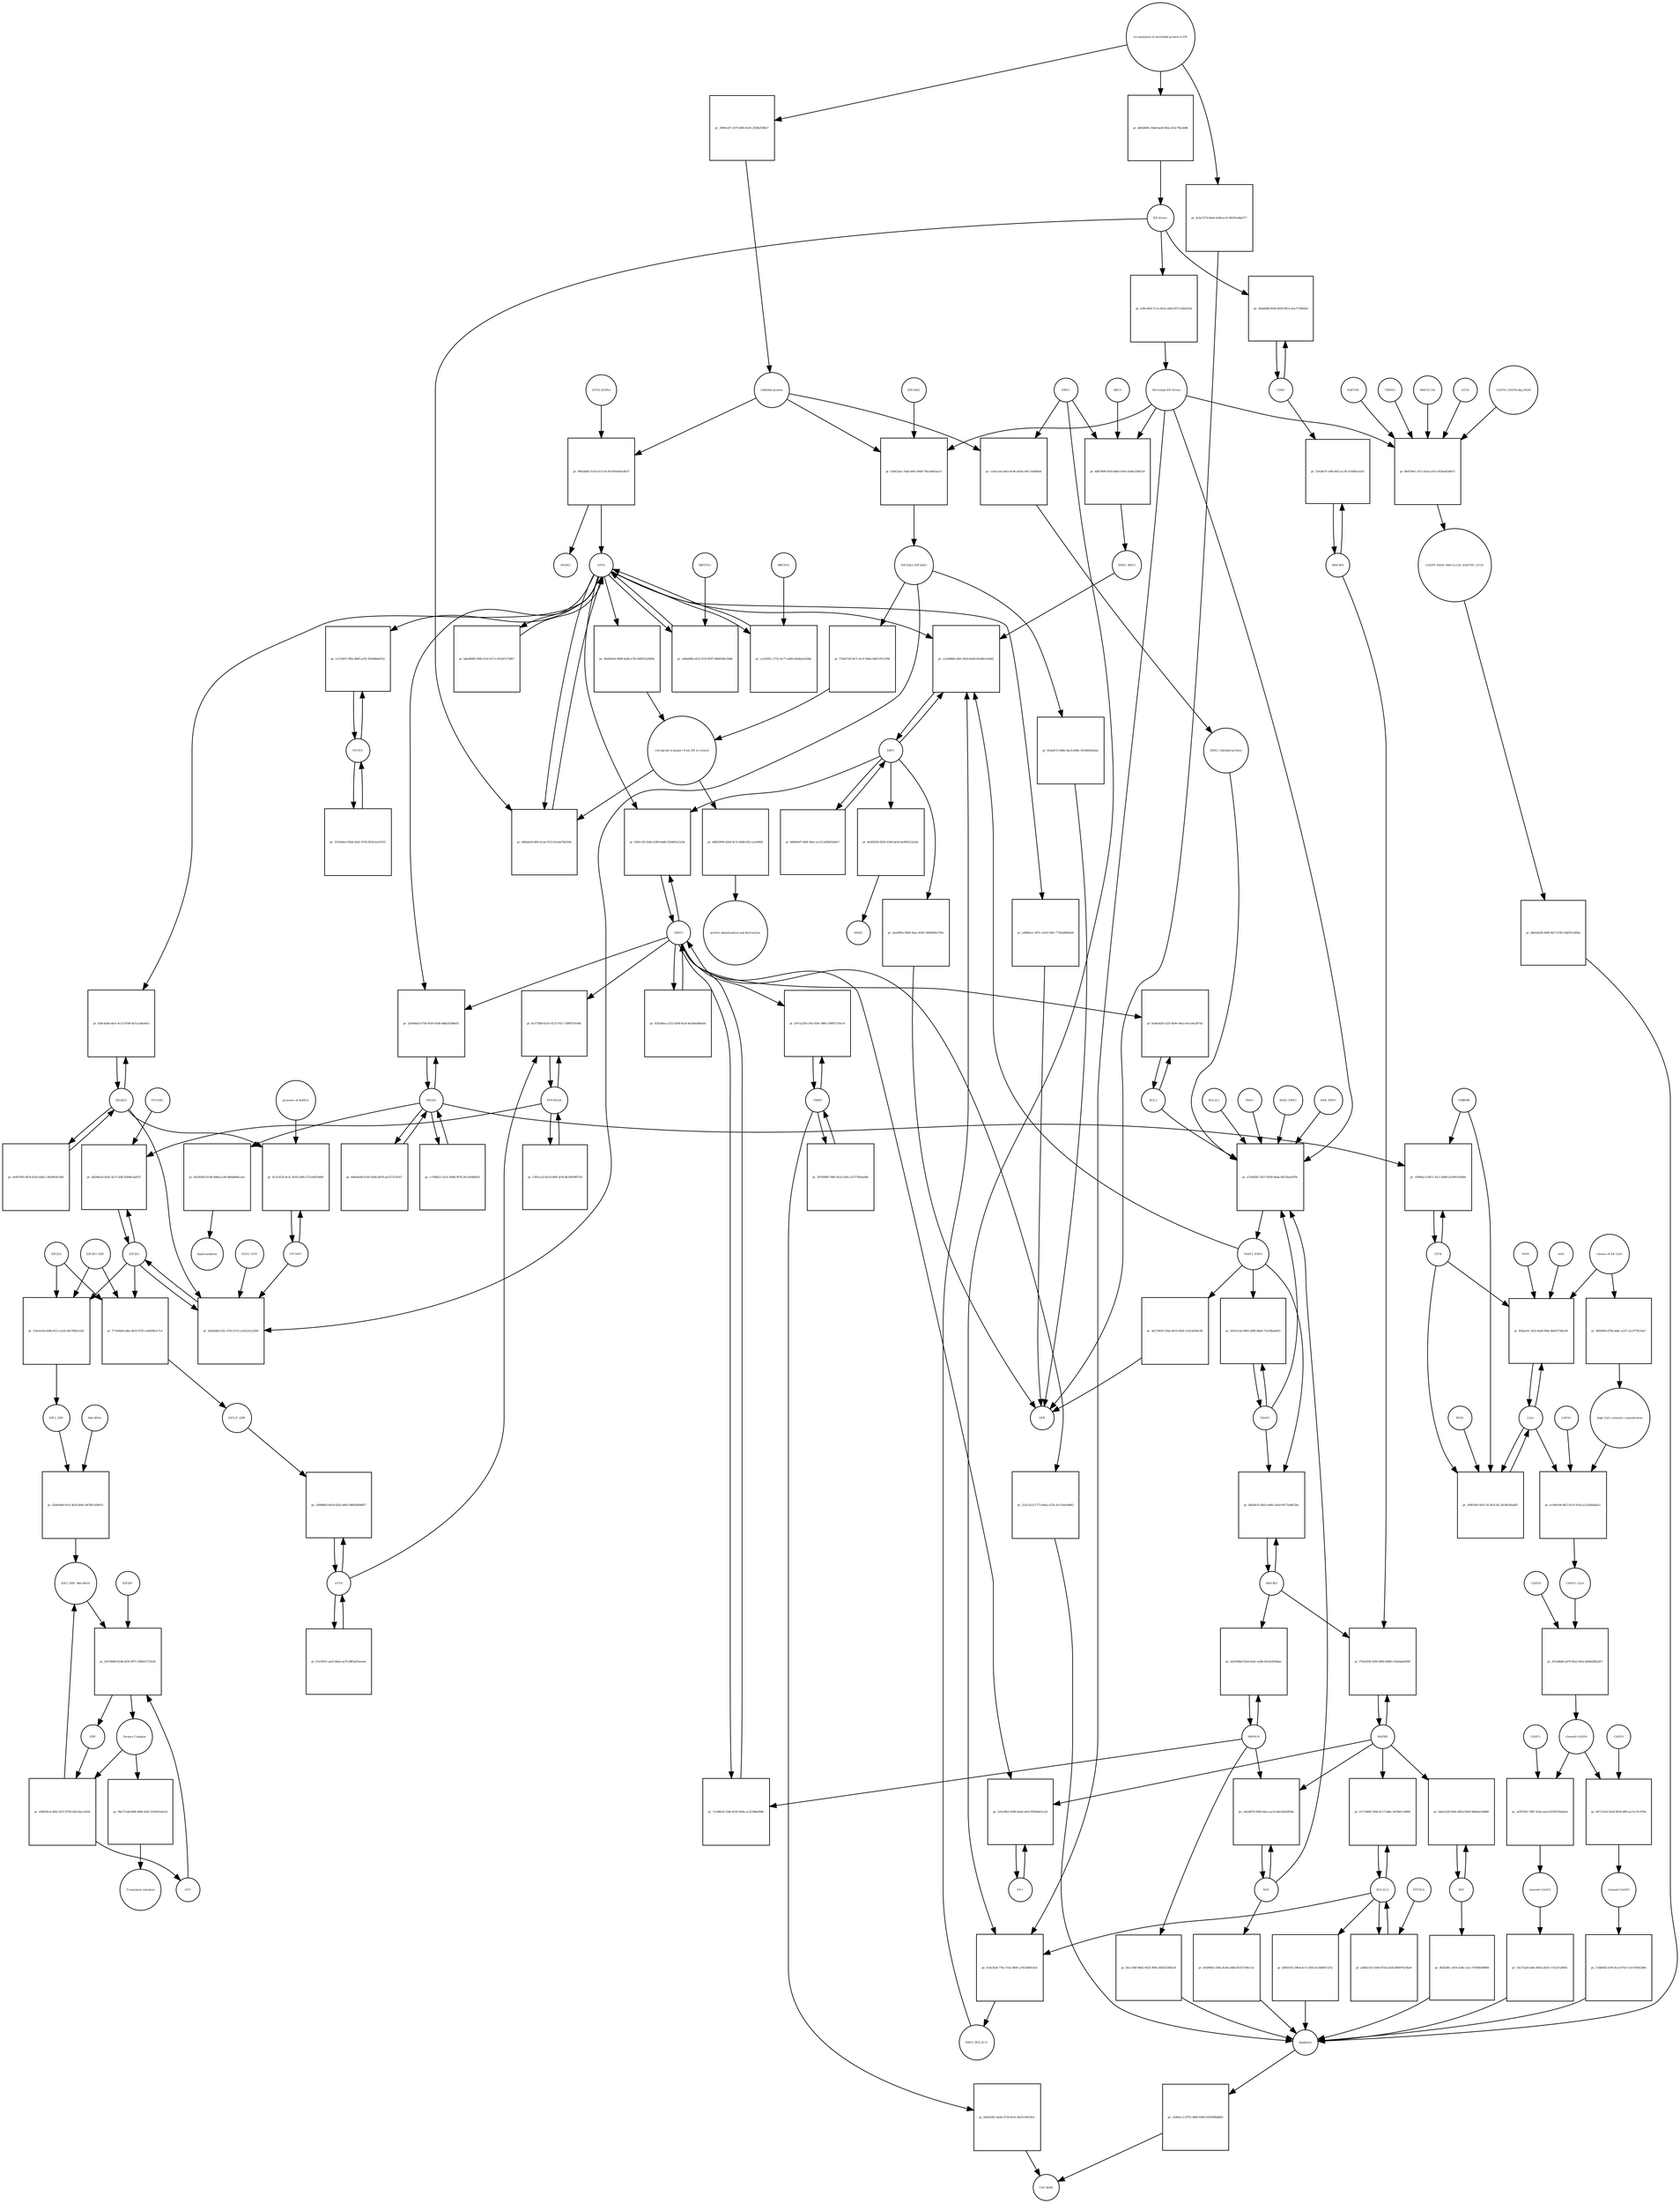 strict digraph  {
ATF6_HSPA5 [annotation="", bipartite=0, cls=complex, fontsize=4, label=ATF6_HSPA5, shape=circle];
"pr_9b62dd45-5cb3-4115-bc39-d56e0e6c8b37" [annotation="", bipartite=1, cls=process, fontsize=4, label="pr_9b62dd45-5cb3-4115-bc39-d56e0e6c8b37", shape=square];
ATF6 [annotation="urn_miriam_hgnc.symbol_ATF6", bipartite=0, cls=macromolecule, fontsize=4, label=ATF6, shape=circle];
HSPA5 [annotation="urn_miriam_hgnc.symbol_HSPA5", bipartite=0, cls=macromolecule, fontsize=4, label=HSPA5, shape=circle];
"Unfolded protein" [annotation="", bipartite=0, cls=macromolecule, fontsize=4, label="Unfolded protein", shape=circle];
ERN1 [annotation="urn_miriam_hgnc.symbol_ERN1", bipartite=0, cls=macromolecule, fontsize=4, label=ERN1, shape=circle];
"pr_11afcce4-a443-4c0b-a83d-c84c7e4db644" [annotation="", bipartite=1, cls=process, fontsize=4, label="pr_11afcce4-a443-4c0b-a83d-c84c7e4db644", shape=square];
"ERN1_Unfolded protein" [annotation="", bipartite=0, cls=complex, fontsize=4, label="ERN1_Unfolded protein", shape=circle];
EIF2AK3_EIF2AK3 [annotation="", bipartite=0, cls=complex, fontsize=4, label=EIF2AK3_EIF2AK3, shape=circle];
"pr_57bb2726-0e71-4c1f-94de-9dd1197c1f90" [annotation="", bipartite=1, cls=process, fontsize=4, label="pr_57bb2726-0e71-4c1f-94de-9dd1197c1f90", shape=square];
"retrograde transport from ER to cytosol" [annotation="", bipartite=0, cls=phenotype, fontsize=4, label="retrograde transport from ER to cytosol", shape=circle];
"pr_40a828a4-9690-4a8b-a762-fb0f5552985b" [annotation="", bipartite=1, cls=process, fontsize=4, label="pr_40a828a4-9690-4a8b-a762-fb0f5552985b", shape=square];
"pr_4d852999-d364-4e7e-b686-0f2c1ca9482f" [annotation="", bipartite=1, cls=process, fontsize=4, label="pr_4d852999-d364-4e7e-b686-0f2c1ca9482f", shape=square];
"protein ubiquitination and destruction" [annotation="", bipartite=0, cls=phenotype, fontsize=4, label="protein ubiquitination and destruction", shape=circle];
"pr_a7a94285-3437-4500-9eba-4457beed2f9c" [annotation="", bipartite=1, cls=process, fontsize=4, label="pr_a7a94285-3437-4500-9eba-4457beed2f9c", shape=square];
TRAF2_ERN1 [annotation="", bipartite=0, cls=complex, fontsize=4, label=TRAF2_ERN1, shape=circle];
BAK1_ERN1 [annotation="", bipartite=0, cls=complex, fontsize=4, label=BAK1_ERN1, shape=circle];
BAX_ERN1 [annotation="", bipartite=0, cls=complex, fontsize=4, label=BAX_ERN1, shape=circle];
BCL2 [annotation="urn_miriam_hgnc.symbol_BCL2", bipartite=0, cls="nucleic acid feature", fontsize=4, label=BCL2, shape=circle];
BCL2L1 [annotation="urn_miriam_hgnc.symbol_BCL2L1", bipartite=0, cls=macromolecule, fontsize=4, label=BCL2L1, shape=circle];
"Persistant ER Stress" [annotation="", bipartite=0, cls=phenotype, fontsize=4, label="Persistant ER Stress", shape=circle];
BAX [annotation="urn_miriam_hgnc.symbol_BAX", bipartite=0, cls=macromolecule, fontsize=4, label=BAX, shape=circle];
BAK1 [annotation="urn_miriam_hgnc.symbol_BAK1", bipartite=0, cls=macromolecule, fontsize=4, label=BAK1, shape=circle];
TRAF2 [annotation="urn_miriam_hgnc.symbol_TRAF2", bipartite=0, cls=macromolecule, fontsize=4, label=TRAF2, shape=circle];
XBP1 [annotation="urn_miriam_hgnc.symbol_XBP1", bipartite=0, cls=macromolecule, fontsize=4, label=XBP1, shape=circle];
"pr_ce22b88d-cd61-49a9-bed0-0ea66cfcb643" [annotation="", bipartite=1, cls=process, fontsize=4, label="pr_ce22b88d-cd61-49a9-bed0-0ea66cfcb643", shape=square];
ERN1_BBC3 [annotation="", bipartite=0, cls=complex, fontsize=4, label=ERN1_BBC3, shape=circle];
ERN1_BCL2L11 [annotation="", bipartite=0, cls=complex, fontsize=4, label=ERN1_BCL2L11, shape=circle];
"pr_b6b9efd7-840f-46ee-ac19-2d5fbf2e0fe7" [annotation="", bipartite=1, cls=process, fontsize=4, label="pr_b6b9efd7-840f-46ee-ac19-2d5fbf2e0fe7", shape=square];
"pr_8e0f2659-0020-43b9-be5d-de985912a43e" [annotation="", bipartite=1, cls=process, fontsize=4, label="pr_8e0f2659-0020-43b9-be5d-de985912a43e", shape=square];
ERAD [annotation="", bipartite=0, cls=phenotype, fontsize=4, label=ERAD, shape=circle];
"pr_0aa89f5e-9b00-4aac-8305-58046b6e759a" [annotation="", bipartite=1, cls=process, fontsize=4, label="pr_0aa89f5e-9b00-4aac-8305-58046b6e759a", shape=square];
UPR [annotation="", bipartite=0, cls=phenotype, fontsize=4, label=UPR, shape=circle];
"pr_d3d7ec0e-8962-49f8-8bb6-71fc0fbeb603" [annotation="", bipartite=1, cls=process, fontsize=4, label="pr_d3d7ec0e-8962-49f8-8bb6-71fc0fbeb603", shape=square];
MAPK8 [annotation="urn_miriam_hgnc.symbol_MAPK8", bipartite=0, cls=macromolecule, fontsize=4, label=MAPK8, shape=circle];
"pr_076e5036-f289-4960-8d08-c03a0ab62090" [annotation="", bipartite=1, cls=process, fontsize=4, label="pr_076e5036-f289-4960-8d08-c03a0ab62090", shape=square];
MAP3K4 [annotation="urn_miriam_hgnc.symbol_MAP3K4", bipartite=0, cls=macromolecule, fontsize=4, label=MAP3K4, shape=circle];
MAP3K5 [annotation="urn_miriam_hgnc.symbol_MAP3K5", bipartite=0, cls=macromolecule, fontsize=4, label=MAP3K5, shape=circle];
MAPK14 [annotation="urn_miriam_hgnc.symbol_MAPK14", bipartite=0, cls=macromolecule, fontsize=4, label=MAPK14, shape=circle];
"pr_d3d194bd-93e6-4adc-ae9b-03e3a5854bac" [annotation="", bipartite=1, cls=process, fontsize=4, label="pr_d3d194bd-93e6-4adc-ae9b-03e3a5854bac", shape=square];
"pr_0ecc5fbf-9b42-4025-9f9b-2682553082c9" [annotation="", bipartite=1, cls=process, fontsize=4, label="pr_0ecc5fbf-9b42-4025-9f9b-2682553082c9", shape=square];
Apoptosis [annotation="", bipartite=0, cls=phenotype, fontsize=4, label=Apoptosis, shape=circle];
DDIT3 [annotation="urn_miriam_hgnc.symbol_DDIT3", bipartite=0, cls=macromolecule, fontsize=4, label=DDIT3, shape=circle];
"pr_7ce96616-334f-4520-858e-ac2218be094b" [annotation="", bipartite=1, cls=process, fontsize=4, label="pr_7ce96616-334f-4520-858e-ac2218be094b", shape=square];
"pr_252c3a23-1773-40ea-a37b-3ce7a6ee9d62" [annotation="", bipartite=1, cls=process, fontsize=4, label="pr_252c3a23-1773-40ea-a37b-3ce7a6ee9d62", shape=square];
"pr_bcb6c826-e255-4a9e-94a3-efce34a38745" [annotation="", bipartite=1, cls=process, fontsize=4, label="pr_bcb6c826-e255-4a9e-94a3-efce34a38745", shape=square];
"pr_40fdab1b-8ffa-4c2a-9123-b1eab70d164e" [annotation="", bipartite=1, cls=process, fontsize=4, label="pr_40fdab1b-8ffa-4c2a-9123-b1eab70d164e", shape=square];
"ER Stress" [annotation="", bipartite=0, cls=phenotype, fontsize=4, label="ER Stress", shape=circle];
"pr_a04bd4fb-a612-472f-8597-466b506c2b86" [annotation="", bipartite=1, cls=process, fontsize=4, label="pr_a04bd4fb-a612-472f-8597-466b506c2b86", shape=square];
MBTPS1 [annotation="urn_miriam_hgnc.symbol_MBTPS1", bipartite=0, cls=macromolecule, fontsize=4, label=MBTPS1, shape=circle];
"pr_c2c0205c-2731-4c77-ad49-efebba5c82be" [annotation="", bipartite=1, cls=process, fontsize=4, label="pr_c2c0205c-2731-4c77-ad49-efebba5c82be", shape=square];
MBTPS2 [annotation="urn_miriam_hgnc.symbol_MBTPS2", bipartite=0, cls=macromolecule, fontsize=4, label=MBTPS2, shape=circle];
"pr_bba4fb89-3560-47ef-8113-183247e730b7" [annotation="", bipartite=1, cls=process, fontsize=4, label="pr_bba4fb89-3560-47ef-8113-183247e730b7", shape=square];
"pr_92434baa-a332-4206-8cef-de246ad8bed4" [annotation="", bipartite=1, cls=process, fontsize=4, label="pr_92434baa-a332-4206-8cef-de246ad8bed4", shape=square];
"pr_f565c10f-2b44-4389-b4db-5584652c2e3b" [annotation="", bipartite=1, cls=process, fontsize=4, label="pr_f565c10f-2b44-4389-b4db-5584652c2e3b", shape=square];
EIF2S1 [annotation="urn_miriam_hgnc.symbol_EIF2S1", bipartite=0, cls=macromolecule, fontsize=4, label=EIF2S1, shape=circle];
"pr_6d5abdd5-f2fc-47b1-b711-a54222e22360" [annotation="", bipartite=1, cls=process, fontsize=4, label="pr_6d5abdd5-f2fc-47b1-b711-a54222e22360", shape=square];
GCN2_ATP [annotation="", bipartite=0, cls=complex, fontsize=4, label=GCN2_ATP, shape=circle];
EIF2AK2 [annotation="urn_miriam_hgnc.symbol_EIF2AK2", bipartite=0, cls=macromolecule, fontsize=4, label=EIF2AK2, shape=circle];
DNAJC3 [annotation="urn_miriam_hgnc.symbol_DNAJC3", bipartite=0, cls=macromolecule, fontsize=4, label=DNAJC3, shape=circle];
EIF2S2 [annotation="urn_miriam_hgnc.symbol_EIF2S2", bipartite=0, cls=macromolecule, fontsize=4, label=EIF2S2, shape=circle];
"pr_234cb1b4-d30b-4511-a3cb-4457f801e5d1" [annotation="", bipartite=1, cls=process, fontsize=4, label="pr_234cb1b4-d30b-4511-a3cb-4457f801e5d1", shape=square];
EIF2S3_GDP [annotation="", bipartite=0, cls=complex, fontsize=4, label=EIF2S3_GDP, shape=circle];
EIF2_GDP [annotation="", bipartite=0, cls=complex, fontsize=4, label=EIF2_GDP, shape=circle];
"EIF2_GDP_Met-tRNA" [annotation="", bipartite=0, cls=complex, fontsize=4, label="EIF2_GDP_Met-tRNA", shape=circle];
"pr_d1078d96-814b-425f-9971-5885e5721634" [annotation="", bipartite=1, cls=process, fontsize=4, label="pr_d1078d96-814b-425f-9971-5885e5721634", shape=square];
"Ternary Complex" [annotation="", bipartite=0, cls=complex, fontsize=4, label="Ternary Complex", shape=circle];
"EIF2B*" [annotation="", bipartite=0, cls=complex, fontsize=4, label="EIF2B*", shape=circle];
GTP [annotation="urn_miriam_obo.chebi_CHEBI%3A57600", bipartite=0, cls="simple chemical", fontsize=4, label=GTP, shape=circle];
GDP [annotation="urn_miriam_obo.chebi_CHEBI%3A65180", bipartite=0, cls="simple chemical", fontsize=4, label=GDP, shape=circle];
"pr_458659cd-3642-4337-8763-b621dece450e" [annotation="", bipartite=1, cls=process, fontsize=4, label="pr_458659cd-3642-4337-8763-b621dece450e", shape=square];
ATF4 [annotation="urn_miriam_hgnc.symbol_ATF4", bipartite=0, cls=macromolecule, fontsize=4, label=ATF4, shape=circle];
"pr_c899d85f-b024-42b2-bd65-980928f885f7" [annotation="", bipartite=1, cls=process, fontsize=4, label="pr_c899d85f-b024-42b2-bd65-980928f885f7", shape=square];
"EIF2-P_GDP" [annotation="", bipartite=0, cls=complex, fontsize=4, label="EIF2-P_GDP", shape=circle];
"pr_67e5f911-aaf2-4beb-aa7b-d8f3a95eeebe" [annotation="", bipartite=1, cls=process, fontsize=4, label="pr_67e5f911-aaf2-4beb-aa7b-d8f3a95eeebe", shape=square];
PPP1R15A [annotation="urn_miriam_hgnc.symbol_PPP1R15A", bipartite=0, cls=macromolecule, fontsize=4, label=PPP1R15A, shape=circle];
"pr_6c375fb0-b315-4125-93c7-189ff555e9dc" [annotation="", bipartite=1, cls=process, fontsize=4, label="pr_6c375fb0-b315-4125-93c7-189ff555e9dc", shape=square];
"pr_1391ca23-ba7d-4f0f-af18-db10639f073d" [annotation="", bipartite=1, cls=process, fontsize=4, label="pr_1391ca23-ba7d-4f0f-af18-db10639f073d", shape=square];
"pr_9be71cb8-0f66-49bf-a82f-1545f41e4e54" [annotation="", bipartite=1, cls=process, fontsize=4, label="pr_9be71cb8-0f66-49bf-a82f-1545f41e4e54", shape=square];
"Translation initiation" [annotation="", bipartite=0, cls=phenotype, fontsize=4, label="Translation initiation", shape=circle];
"pr_dbb56cf3-db1e-4d81-a4a9-4677a44f32bc" [annotation="", bipartite=1, cls=process, fontsize=4, label="pr_dbb56cf3-db1e-4d81-a4a9-4677a44f32bc", shape=square];
ERO1A [annotation="urn_miriam_hgnc.symbol_ERO1A", bipartite=0, cls=macromolecule, fontsize=4, label=ERO1A, shape=circle];
"pr_2a9444d3-0750-45a0-95d9-dd6b3cfb8a03" [annotation="", bipartite=1, cls=process, fontsize=4, label="pr_2a9444d3-0750-45a0-95d9-dd6b3cfb8a03", shape=square];
"pr_c7584b11-ee51-4096-9f78-2fccfe9b8924" [annotation="", bipartite=1, cls=process, fontsize=4, label="pr_c7584b11-ee51-4096-9f78-2fccfe9b8924", shape=square];
"pr_dd29bee0-9a42-4a71-b5ff-b3f68c4af47f" [annotation="", bipartite=1, cls=process, fontsize=4, label="pr_dd29bee0-9a42-4a71-b5ff-b3f68c4af47f", shape=square];
EIF2AK1 [annotation="urn_miriam_hgnc.symbol_EIF2AK1", bipartite=0, cls=macromolecule, fontsize=4, label=EIF2AK1, shape=circle];
"pr_cbe28678-68f6-44ca-aa14-d6cb5b50f39a" [annotation="", bipartite=1, cls=process, fontsize=4, label="pr_cbe28678-68f6-44ca-aa14-d6cb5b50f39a", shape=square];
"pr_6168943c-f40a-4cb9-a6b6-60357296c12c" [annotation="", bipartite=1, cls=process, fontsize=4, label="pr_6168943c-f40a-4cb9-a6b6-60357296c12c", shape=square];
"Ca2+" [annotation="urn_miriam_obo.chebi_CHEBI%3A29108", bipartite=0, cls="simple chemical", fontsize=4, label="Ca2+", shape=circle];
"pr_ffd2ae61-5f33-4a08-9fde-8b83f734bc80" [annotation="", bipartite=1, cls=process, fontsize=4, label="pr_ffd2ae61-5f33-4a08-9fde-8b83f734bc80", shape=square];
"release of ER Ca2+" [annotation="", bipartite=0, cls=phenotype, fontsize=4, label="release of ER Ca2+", shape=circle];
ITPR [annotation="urn_miriam_hgnc.symbol_ITPR1|urn_miriam_hgnc.symbol_ITPR2|urn_miriam_hgnc.symbol_ITPR3", bipartite=0, cls=macromolecule, fontsize=4, label=ITPR, shape=circle];
MAM [annotation="", bipartite=0, cls=phenotype, fontsize=4, label=MAM, shape=circle];
s619 [annotation="", bipartite=0, cls=complex, fontsize=4, label=s619, shape=circle];
"pr_32438a7f-c6fb-4fe5-ac36-e5500facfa5f" [annotation="", bipartite=1, cls=process, fontsize=4, label="pr_32438a7f-c6fb-4fe5-ac36-e5500facfa5f", shape=square];
CDK5 [annotation="urn_miriam_hgnc.symbol_CDK5", bipartite=0, cls=macromolecule, fontsize=4, label=CDK5, shape=circle];
"pr_0fab0df8-8290-4658-967a-4ea7576ffd2d" [annotation="", bipartite=1, cls="uncertain process", fontsize=4, label="pr_0fab0df8-8290-4658-967a-4ea7576ffd2d", shape=square];
"pr_cb964cc3-9702-4df4-9289-41850f9bd8d5" [annotation="", bipartite=1, cls=process, fontsize=4, label="pr_cb964cc3-9702-4df4-9289-41850f9bd8d5", shape=square];
"Cell death" [annotation="", bipartite=0, cls=phenotype, fontsize=4, label="Cell death", shape=circle];
"pr_369f1963-6051-4c38-b7da-2819630aaf81" [annotation="", bipartite=1, cls=process, fontsize=4, label="pr_369f1963-6051-4c38-b7da-2819630aaf81", shape=square];
TMBIM6 [annotation="urn_miriam_hgnc.symbol_TMBIM6", bipartite=0, cls=macromolecule, fontsize=4, label=TMBIM6, shape=circle];
RYR1 [annotation="urn_miriam_hgnc.symbol_RYR1", bipartite=0, cls=macromolecule, fontsize=4, label=RYR1, shape=circle];
EIF2AK3 [annotation="urn_miriam_hgnc.symbol_EIF2AK3", bipartite=0, cls=macromolecule, fontsize=4, label=EIF2AK3, shape=circle];
"pr_b1b623ea-7dad-44e1-8f49-79ac64b5ae23" [annotation="", bipartite=1, cls=process, fontsize=4, label="pr_b1b623ea-7dad-44e1-8f49-79ac64b5ae23", shape=square];
"pr_04330363-6194-4d6d-ac94-4b6db08ecafa" [annotation="", bipartite=1, cls=process, fontsize=4, label="pr_04330363-6194-4d6d-ac94-4b6db08ecafa", shape=square];
hyperoxidation [annotation="", bipartite=0, cls=phenotype, fontsize=4, label=hyperoxidation, shape=circle];
"pr_b06a4e6b-67a0-45b6-b878-aecf27a70c67" [annotation="", bipartite=1, cls=process, fontsize=4, label="pr_b06a4e6b-67a0-45b6-b878-aecf27a70c67", shape=square];
"pr_e09ce854-7cce-4e53-a665-65711044252b" [annotation="", bipartite=1, cls=process, fontsize=4, label="pr_e09ce854-7cce-4e53-a665-65711044252b", shape=square];
"CASP8_CASP8-ubq_FADD" [annotation="", bipartite=0, cls=complex, fontsize=4, label="CASP8_CASP8-ubq_FADD", shape=circle];
"pr_8b4744e1-ef11-43a2-a61a-052ba41dfd72" [annotation="", bipartite=1, cls=process, fontsize=4, label="pr_8b4744e1-ef11-43a2-a61a-052ba41dfd72", shape=square];
"SQSTM1 " [annotation="urn_miriam_hgnc.symbol_SQSTM1", bipartite=0, cls=macromolecule, fontsize=4, label="SQSTM1 ", shape=circle];
CASP8_FADD_MAP1LC3A_SQSTM1_ATG5 [annotation="", bipartite=0, cls=complex, fontsize=4, label=CASP8_FADD_MAP1LC3A_SQSTM1_ATG5, shape=circle];
TRIM13 [annotation="urn_miriam_hgnc.symbol_TRIM13", bipartite=0, cls=macromolecule, fontsize=4, label=TRIM13, shape=circle];
MAP1LC3A [annotation="urn_miriam_hgnc.symbol_MAP1LC3A", bipartite=0, cls=macromolecule, fontsize=4, label=MAP1LC3A, shape=circle];
ATG5 [annotation="urn_miriam_hgnc.symbol_ATG5", bipartite=0, cls=macromolecule, fontsize=4, label=ATG5, shape=circle];
"pr_db62ab28-9489-4fe7-b7fb-c6bf5f1a966a" [annotation="", bipartite=1, cls=process, fontsize=4, label="pr_db62ab28-9489-4fe7-b7fb-c6bf5f1a966a", shape=square];
"AP-1" [annotation="urn_miriam_hgnc.symbol_FOS|urn_miriam_hgnc.symbol_FOSB|urn_miriam_hgnc.symbol_FOSL1|urn_miriam_hgnc.symbol_FOSL2|urn_miriam_hgnc.symbol_JUN|urn_miriam_hgnc.symbol_JUNB|urn_miriam_hgnc.symbol_JUND", bipartite=0, cls=macromolecule, fontsize=4, label="AP-1", shape=circle];
"pr_3cbcf0b3-5099-4a0d-a9c6-ffb5bb631a22" [annotation="", bipartite=1, cls=process, fontsize=4, label="pr_3cbcf0b3-5099-4a0d-a9c6-ffb5bb631a22", shape=square];
"pr_dc3c0226-4c3c-4018-a9fb-2721a6d7d469" [annotation="", bipartite=1, cls=process, fontsize=4, label="pr_dc3c0226-4c3c-4018-a9fb-2721a6d7d469", shape=square];
"presence of dsRNA" [annotation="", bipartite=0, cls=phenotype, fontsize=4, label="presence of dsRNA", shape=circle];
"Met-tRNA" [annotation="urn_miriam_hgnc_HGNC%3A34779", bipartite=0, cls="nucleic acid feature", fontsize=4, label="Met-tRNA", shape=circle];
"pr_f2e6e6b4-91a1-4b35-b0dc-8478b7a0b97e" [annotation="", bipartite=1, cls=process, fontsize=4, label="pr_f2e6e6b4-91a1-4b35-b0dc-8478b7a0b97e", shape=square];
"pr_f77e66b8-ed6a-4b10-97f5-ce6599b3c7c4" [annotation="", bipartite=1, cls=process, fontsize=4, label="pr_f77e66b8-ed6a-4b10-97f5-ce6599b3c7c4", shape=square];
"accumulation of misfolded protein in ER" [annotation="", bipartite=0, cls=phenotype, fontsize=4, label="accumulation of misfolded protein in ER", shape=circle];
"pr_39841e97-247f-44fb-9a19-2f29faf38627" [annotation="", bipartite=1, cls=process, fontsize=4, label="pr_39841e97-247f-44fb-9a19-2f29faf38627", shape=square];
"pr_dd0d4681-36dd-4adf-963a-423c7fbcdd8f" [annotation="", bipartite=1, cls=process, fontsize=4, label="pr_dd0d4681-36dd-4adf-963a-423c7fbcdd8f", shape=square];
"pr_bc4a7279-64e6-4348-acf3-06305e4be577" [annotation="", bipartite=1, cls=process, fontsize=4, label="pr_bc4a7279-64e6-4348-acf3-06305e4be577", shape=square];
"pr_8cba8115-8bfe-4acb-b08a-10c8682d2a6a" [annotation="", bipartite=1, cls=process, fontsize=4, label="pr_8cba8115-8bfe-4acb-b08a-10c8682d2a6a", shape=square];
"pr_de274959-330a-4016-9264-314e2ef04c96" [annotation="", bipartite=1, cls=process, fontsize=4, label="pr_de274959-330a-4016-9264-314e2ef04c96", shape=square];
"pr_ed48b1ec-607c-4165-938c-775b3d9062d8" [annotation="", bipartite=1, cls=process, fontsize=4, label="pr_ed48b1ec-607c-4165-938c-775b3d9062d8", shape=square];
BCL2L11 [annotation="urn_miriam_hgnc.symbol_BCL2L11", bipartite=0, cls=macromolecule, fontsize=4, label=BCL2L11, shape=circle];
"pr_0117dd08-330b-4117-8dbc-047b81c28f68" [annotation="", bipartite=1, cls=process, fontsize=4, label="pr_0117dd08-330b-4117-8dbc-047b81c28f68", shape=square];
BID [annotation="urn_miriam_hgnc.symbol_BID", bipartite=0, cls=macromolecule, fontsize=4, label=BID, shape=circle];
"pr_04a5cb29-f69e-485d-9506-9d8a6e14869f" [annotation="", bipartite=1, cls=process, fontsize=4, label="pr_04a5cb29-f69e-485d-9506-9d8a6e14869f", shape=square];
"pr_b0f50161-5864-4c11-9343-6c5b6f91327a" [annotation="", bipartite=1, cls=process, fontsize=4, label="pr_b0f50161-5864-4c11-9343-6c5b6f91327a", shape=square];
"pr_df2b29fc-c854-434e-a5cc-070f4fe98899" [annotation="", bipartite=1, cls=process, fontsize=4, label="pr_df2b29fc-c854-434e-a5cc-070f4fe98899", shape=square];
"pr_61dc3fa8-77bc-47a1-8b9c-a7813b0614c6" [annotation="", bipartite=1, cls=process, fontsize=4, label="pr_61dc3fa8-77bc-47a1-8b9c-a7813b0614c6", shape=square];
"pr_bdb7809f-f829-46be-b50e-fad4e328d310" [annotation="", bipartite=1, cls=process, fontsize=4, label="pr_bdb7809f-f829-46be-b50e-fad4e328d310", shape=square];
BBC3 [annotation="urn_miriam_hgnc.symbol_BBC3", bipartite=0, cls=macromolecule, fontsize=4, label=BBC3, shape=circle];
"pr_a58b2cd3-5544-47e8-a428-b9f4870c0ba8" [annotation="", bipartite=1, cls=process, fontsize=4, label="pr_a58b2cd3-5544-47e8-a428-b9f4870c0ba8", shape=square];
PPP2CA [annotation="urn_miriam_hgnc.symbol_PPP2CA", bipartite=0, cls=macromolecule, fontsize=4, label=PPP2CA, shape=circle];
TRIB3 [annotation="urn_miriam_hgnc.symbol_TRIB3", bipartite=0, cls=macromolecule, fontsize=4, label=TRIB3, shape=circle];
"pr_a97ca258-a76e-456c-98f4-194f07120cc4" [annotation="", bipartite=1, cls=process, fontsize=4, label="pr_a97ca258-a76e-456c-98f4-194f07120cc4", shape=square];
"pr_3d7694f8-7885-4e1e-b281-e53778a6a0d0" [annotation="", bipartite=1, cls=process, fontsize=4, label="pr_3d7694f8-7885-4e1e-b281-e53778a6a0d0", shape=square];
"pr_b5d1b2b1-da9a-4730-9c0c-8a5519452fe5" [annotation="", bipartite=1, cls=process, fontsize=4, label="pr_b5d1b2b1-da9a-4730-9c0c-8a5519452fe5", shape=square];
"pr_4f0fdf9b-d7bd-4ddc-a337-21c9778154a7" [annotation="", bipartite=1, cls=process, fontsize=4, label="pr_4f0fdf9b-d7bd-4ddc-a337-21c9778154a7", shape=square];
"high Ca2+ cytosolic concentration" [annotation="", bipartite=0, cls=phenotype, fontsize=4, label="high Ca2+ cytosolic concentration", shape=circle];
"pr_d56cdab4-aba1-4c12-b706-ba7ca2dea6e3" [annotation="", bipartite=1, cls=process, fontsize=4, label="pr_d56cdab4-aba1-4c12-b706-ba7ca2dea6e3", shape=square];
"pr_e43679b5-df18-4320-adba-136e96587a64" [annotation="", bipartite=1, cls=process, fontsize=4, label="pr_e43679b5-df18-4320-adba-136e96587a64", shape=square];
"pr_33006ac3-847c-42c1-b490-ae5f9c05e86b" [annotation="", bipartite=1, cls=process, fontsize=4, label="pr_33006ac3-847c-42c1-b490-ae5f9c05e86b", shape=square];
CASP4 [annotation="urn_miriam_hgnc.symbol_CASP4", bipartite=0, cls=macromolecule, fontsize=4, label=CASP4, shape=circle];
"pr_291a8bd6-a479-4b23-9efa-bb40d2fba207" [annotation="", bipartite=1, cls=process, fontsize=4, label="pr_291a8bd6-a479-4b23-9efa-bb40d2fba207", shape=square];
"cleaved~CASP4" [annotation="urn_miriam_hgnc.symbol_CASP4", bipartite=0, cls=macromolecule, fontsize=4, label="cleaved~CASP4", shape=circle];
"CAPN1_Ca2+" [annotation="", bipartite=0, cls=complex, fontsize=4, label="CAPN1_Ca2+", shape=circle];
CASP3 [annotation="urn_miriam_hgnc.symbol_CASP3", bipartite=0, cls=macromolecule, fontsize=4, label=CASP3, shape=circle];
"pr_a03f7661-1987-42b5-aecd-b559376ed2a4" [annotation="", bipartite=1, cls=process, fontsize=4, label="pr_a03f7661-1987-42b5-aecd-b559376ed2a4", shape=square];
"cleaved~CASP3" [annotation="urn_miriam_hgnc.symbol_CASP3", bipartite=0, cls=macromolecule, fontsize=4, label="cleaved~CASP3", shape=circle];
CASP9 [annotation="urn_miriam_hgnc.symbol_CSAP9", bipartite=0, cls=macromolecule, fontsize=4, label=CASP9, shape=circle];
"pr_00715cb3-5424-492b-8ff9-ae7ce7fc97b4" [annotation="", bipartite=1, cls=process, fontsize=4, label="pr_00715cb3-5424-492b-8ff9-ae7ce7fc97b4", shape=square];
"cleaved~CASP9" [annotation="urn_miriam_hgnc.symbol_CASP9", bipartite=0, cls=macromolecule, fontsize=4, label="cleaved~CASP9", shape=circle];
CAPN1 [annotation="urn_miriam_hgnc.symbol_CAPN1", bipartite=0, cls=macromolecule, fontsize=4, label=CAPN1, shape=circle];
"pr_ece90194-9d13-411f-91e6-a121b6abba21" [annotation="", bipartite=1, cls=process, fontsize=4, label="pr_ece90194-9d13-411f-91e6-a121b6abba21", shape=square];
"pr_53a753a9-ebfe-4656-a634-c735c61a9041" [annotation="", bipartite=1, cls=process, fontsize=4, label="pr_53a753a9-ebfe-4656-a634-c735c61a9041", shape=square];
"pr_11bbf043-d1f0-4ccd-97a7-e3c87b562404" [annotation="", bipartite=1, cls=process, fontsize=4, label="pr_11bbf043-d1f0-4ccd-97a7-e3c87b562404", shape=square];
HYOU1 [annotation="urn_miriam_hgnc.symbol_HYOU1", bipartite=0, cls=macromolecule, fontsize=4, label=HYOU1, shape=circle];
"pr_e1c35657-ff6e-480f-ac95-3b59dbbef51e" [annotation="", bipartite=1, cls=process, fontsize=4, label="pr_e1c35657-ff6e-480f-ac95-3b59dbbef51e", shape=square];
"pr_519244ee-95bd-42d1-97d5-9f10cbc01955" [annotation="", bipartite=1, cls=process, fontsize=4, label="pr_519244ee-95bd-42d1-97d5-9f10cbc01955", shape=square];
ATF6_HSPA5 -> "pr_9b62dd45-5cb3-4115-bc39-d56e0e6c8b37"  [annotation="", interaction_type=consumption];
"pr_9b62dd45-5cb3-4115-bc39-d56e0e6c8b37" -> ATF6  [annotation="", interaction_type=production];
"pr_9b62dd45-5cb3-4115-bc39-d56e0e6c8b37" -> HSPA5  [annotation="", interaction_type=production];
ATF6 -> "pr_40a828a4-9690-4a8b-a762-fb0f5552985b"  [annotation="", interaction_type=consumption];
ATF6 -> "pr_ce22b88d-cd61-49a9-bed0-0ea66cfcb643"  [annotation="urn_miriam_pubmed_26587781|urn_miriam_pubmed_23430059", interaction_type=catalysis];
ATF6 -> "pr_40fdab1b-8ffa-4c2a-9123-b1eab70d164e"  [annotation="", interaction_type=consumption];
ATF6 -> "pr_a04bd4fb-a612-472f-8597-466b506c2b86"  [annotation="", interaction_type=consumption];
ATF6 -> "pr_c2c0205c-2731-4c77-ad49-efebba5c82be"  [annotation="", interaction_type=consumption];
ATF6 -> "pr_bba4fb89-3560-47ef-8113-183247e730b7"  [annotation="", interaction_type=consumption];
ATF6 -> "pr_f565c10f-2b44-4389-b4db-5584652c2e3b"  [annotation="urn_miriam_pubmed_26587781|urn_miriam_pubmed_17991856|urn_miriam_pubmed_28843399", interaction_type=catalysis];
ATF6 -> "pr_2a9444d3-0750-45a0-95d9-dd6b3cfb8a03"  [annotation="urn_miriam_pubmed_23850759|urn_miriam_pubmed_25387528", interaction_type=catalysis];
ATF6 -> "pr_ed48b1ec-607c-4165-938c-775b3d9062d8"  [annotation="", interaction_type=consumption];
ATF6 -> "pr_d56cdab4-aba1-4c12-b706-ba7ca2dea6e3"  [annotation="urn_miriam_pubmed_12601012|urn_miriam_pubmed_18360008", interaction_type=catalysis];
ATF6 -> "pr_e1c35657-ff6e-480f-ac95-3b59dbbef51e"  [annotation=urn_miriam_pubmed_18360008, interaction_type=catalysis];
"Unfolded protein" -> "pr_9b62dd45-5cb3-4115-bc39-d56e0e6c8b37"  [annotation="urn_miriam_pubmed_19509052|urn_miriam_pubmed_12847084|urn_miriam_pubmed_23850759", interaction_type=catalysis];
"Unfolded protein" -> "pr_11afcce4-a443-4c0b-a83d-c84c7e4db644"  [annotation="", interaction_type=consumption];
"Unfolded protein" -> "pr_b1b623ea-7dad-44e1-8f49-79ac64b5ae23"  [annotation=urn_miriam_pubmed_17991856, interaction_type=catalysis];
ERN1 -> "pr_11afcce4-a443-4c0b-a83d-c84c7e4db644"  [annotation="", interaction_type=consumption];
ERN1 -> "pr_61dc3fa8-77bc-47a1-8b9c-a7813b0614c6"  [annotation="", interaction_type=consumption];
ERN1 -> "pr_bdb7809f-f829-46be-b50e-fad4e328d310"  [annotation="", interaction_type=consumption];
"pr_11afcce4-a443-4c0b-a83d-c84c7e4db644" -> "ERN1_Unfolded protein"  [annotation="", interaction_type=production];
"ERN1_Unfolded protein" -> "pr_a7a94285-3437-4500-9eba-4457beed2f9c"  [annotation="", interaction_type=consumption];
EIF2AK3_EIF2AK3 -> "pr_57bb2726-0e71-4c1f-94de-9dd1197c1f90"  [annotation="", interaction_type=consumption];
EIF2AK3_EIF2AK3 -> "pr_6d5abdd5-f2fc-47b1-b711-a54222e22360"  [annotation="urn_miriam_pubmed_12667446|urn_miriam_pubmed_16246152|urn_miriam_pubmed_12601012|urn_miriam_pubmed_23850759|urn_miriam_pubmed_18360008|urn_miriam_pubmed_26587781", interaction_type=catalysis];
EIF2AK3_EIF2AK3 -> "pr_8cba8115-8bfe-4acb-b08a-10c8682d2a6a"  [annotation="", interaction_type=consumption];
"pr_57bb2726-0e71-4c1f-94de-9dd1197c1f90" -> "retrograde transport from ER to cytosol"  [annotation="", interaction_type=production];
"retrograde transport from ER to cytosol" -> "pr_4d852999-d364-4e7e-b686-0f2c1ca9482f"  [annotation="", interaction_type=consumption];
"retrograde transport from ER to cytosol" -> "pr_40fdab1b-8ffa-4c2a-9123-b1eab70d164e"  [annotation="urn_miriam_pubmed_18360008|urn_miriam_pubmed_17991856|urn_miriam_pubmed_26587781|urn_miriam_pubmed_12847084", interaction_type=inhibition];
"pr_40a828a4-9690-4a8b-a762-fb0f5552985b" -> "retrograde transport from ER to cytosol"  [annotation="", interaction_type=production];
"pr_4d852999-d364-4e7e-b686-0f2c1ca9482f" -> "protein ubiquitination and destruction"  [annotation="", interaction_type=production];
"pr_a7a94285-3437-4500-9eba-4457beed2f9c" -> TRAF2_ERN1  [annotation="", interaction_type=production];
TRAF2_ERN1 -> "pr_ce22b88d-cd61-49a9-bed0-0ea66cfcb643"  [annotation="urn_miriam_pubmed_26587781|urn_miriam_pubmed_23430059", interaction_type=catalysis];
TRAF2_ERN1 -> "pr_d3d7ec0e-8962-49f8-8bb6-71fc0fbeb603"  [annotation=urn_miriam_pubmed_23850759, interaction_type=catalysis];
TRAF2_ERN1 -> "pr_dbb56cf3-db1e-4d81-a4a9-4677a44f32bc"  [annotation=urn_miriam_pubmed_23850759, interaction_type=catalysis];
TRAF2_ERN1 -> "pr_de274959-330a-4016-9264-314e2ef04c96"  [annotation="", interaction_type=consumption];
BAK1_ERN1 -> "pr_a7a94285-3437-4500-9eba-4457beed2f9c"  [annotation="urn_miriam_pubmed_23850759|urn_miriam_pubmed_23430059|urn_miriam_pubmed_26587781", interaction_type=catalysis];
BAX_ERN1 -> "pr_a7a94285-3437-4500-9eba-4457beed2f9c"  [annotation="urn_miriam_pubmed_23850759|urn_miriam_pubmed_23430059|urn_miriam_pubmed_26587781", interaction_type=catalysis];
BCL2 -> "pr_a7a94285-3437-4500-9eba-4457beed2f9c"  [annotation="urn_miriam_pubmed_23850759|urn_miriam_pubmed_23430059|urn_miriam_pubmed_26587781", interaction_type=inhibition];
BCL2 -> "pr_bcb6c826-e255-4a9e-94a3-efce34a38745"  [annotation="", interaction_type=consumption];
BCL2L1 -> "pr_a7a94285-3437-4500-9eba-4457beed2f9c"  [annotation="urn_miriam_pubmed_23850759|urn_miriam_pubmed_23430059|urn_miriam_pubmed_26587781", interaction_type=inhibition];
"Persistant ER Stress" -> "pr_a7a94285-3437-4500-9eba-4457beed2f9c"  [annotation="urn_miriam_pubmed_23850759|urn_miriam_pubmed_23430059|urn_miriam_pubmed_26587781", interaction_type=inhibition];
"Persistant ER Stress" -> "pr_b1b623ea-7dad-44e1-8f49-79ac64b5ae23"  [annotation=urn_miriam_pubmed_17991856, interaction_type=catalysis];
"Persistant ER Stress" -> "pr_8b4744e1-ef11-43a2-a61a-052ba41dfd72"  [annotation=urn_miriam_pubmed_17991856, interaction_type=catalysis];
"Persistant ER Stress" -> "pr_61dc3fa8-77bc-47a1-8b9c-a7813b0614c6"  [annotation="urn_miriam_pubmed_23850759|urn_miriam_pubmed_23430059|urn_miriam_pubmed_26587781", interaction_type=inhibition];
"Persistant ER Stress" -> "pr_bdb7809f-f829-46be-b50e-fad4e328d310"  [annotation="urn_miriam_pubmed_23430059|urn_miriam_pubmed_17991856", interaction_type=inhibition];
BAX -> "pr_a7a94285-3437-4500-9eba-4457beed2f9c"  [annotation="urn_miriam_pubmed_23850759|urn_miriam_pubmed_23430059|urn_miriam_pubmed_26587781", interaction_type=catalysis];
BAX -> "pr_cbe28678-68f6-44ca-aa14-d6cb5b50f39a"  [annotation="", interaction_type=consumption];
BAX -> "pr_6168943c-f40a-4cb9-a6b6-60357296c12c"  [annotation="", interaction_type=consumption];
BAK1 -> "pr_a7a94285-3437-4500-9eba-4457beed2f9c"  [annotation="urn_miriam_pubmed_23850759|urn_miriam_pubmed_23430059|urn_miriam_pubmed_26587781", interaction_type=catalysis];
TRAF2 -> "pr_a7a94285-3437-4500-9eba-4457beed2f9c"  [annotation="", interaction_type=consumption];
TRAF2 -> "pr_d3d7ec0e-8962-49f8-8bb6-71fc0fbeb603"  [annotation="", interaction_type=consumption];
TRAF2 -> "pr_dbb56cf3-db1e-4d81-a4a9-4677a44f32bc"  [annotation=urn_miriam_pubmed_23850759, interaction_type=catalysis];
XBP1 -> "pr_ce22b88d-cd61-49a9-bed0-0ea66cfcb643"  [annotation="", interaction_type=consumption];
XBP1 -> "pr_b6b9efd7-840f-46ee-ac19-2d5fbf2e0fe7"  [annotation="", interaction_type=consumption];
XBP1 -> "pr_8e0f2659-0020-43b9-be5d-de985912a43e"  [annotation="", interaction_type=consumption];
XBP1 -> "pr_0aa89f5e-9b00-4aac-8305-58046b6e759a"  [annotation="", interaction_type=consumption];
XBP1 -> "pr_f565c10f-2b44-4389-b4db-5584652c2e3b"  [annotation="urn_miriam_pubmed_26587781|urn_miriam_pubmed_17991856|urn_miriam_pubmed_28843399", interaction_type=catalysis];
"pr_ce22b88d-cd61-49a9-bed0-0ea66cfcb643" -> XBP1  [annotation="", interaction_type=production];
ERN1_BBC3 -> "pr_ce22b88d-cd61-49a9-bed0-0ea66cfcb643"  [annotation="urn_miriam_pubmed_26587781|urn_miriam_pubmed_23430059", interaction_type=catalysis];
ERN1_BCL2L11 -> "pr_ce22b88d-cd61-49a9-bed0-0ea66cfcb643"  [annotation="urn_miriam_pubmed_26587781|urn_miriam_pubmed_23430059", interaction_type=catalysis];
"pr_b6b9efd7-840f-46ee-ac19-2d5fbf2e0fe7" -> XBP1  [annotation="", interaction_type=production];
"pr_8e0f2659-0020-43b9-be5d-de985912a43e" -> ERAD  [annotation="", interaction_type=production];
"pr_0aa89f5e-9b00-4aac-8305-58046b6e759a" -> UPR  [annotation="", interaction_type=production];
"pr_d3d7ec0e-8962-49f8-8bb6-71fc0fbeb603" -> TRAF2  [annotation="", interaction_type=production];
MAPK8 -> "pr_076e5036-f289-4960-8d08-c03a0ab62090"  [annotation="", interaction_type=consumption];
MAPK8 -> "pr_cbe28678-68f6-44ca-aa14-d6cb5b50f39a"  [annotation="urn_miriam_pubmed_18191217|urn_miriam_pubmed_23430059", interaction_type=catalysis];
MAPK8 -> "pr_3cbcf0b3-5099-4a0d-a9c6-ffb5bb631a22"  [annotation="urn_miriam_pubmed_26618107|urn_miriam_pubmed_26587781|urn_miriam_pubmed_23850759", interaction_type=catalysis];
MAPK8 -> "pr_0117dd08-330b-4117-8dbc-047b81c28f68"  [annotation="urn_miriam_pubmed_26018731|urn_miriam_pubmed_23850759", interaction_type=catalysis];
MAPK8 -> "pr_04a5cb29-f69e-485d-9506-9d8a6e14869f"  [annotation="urn_miriam_pubmed_23430059|urn_miriam_pubmed_11583631", interaction_type=catalysis];
"pr_076e5036-f289-4960-8d08-c03a0ab62090" -> MAPK8  [annotation="", interaction_type=production];
MAP3K4 -> "pr_076e5036-f289-4960-8d08-c03a0ab62090"  [annotation="urn_miriam_pubmed_18191217|urn_miriam_pubmed_23850759|urn_miriam_pubmed_26587781", interaction_type=catalysis];
MAP3K4 -> "pr_32438a7f-c6fb-4fe5-ac36-e5500facfa5f"  [annotation="", interaction_type=consumption];
MAP3K5 -> "pr_076e5036-f289-4960-8d08-c03a0ab62090"  [annotation="urn_miriam_pubmed_18191217|urn_miriam_pubmed_23850759|urn_miriam_pubmed_26587781", interaction_type=catalysis];
MAP3K5 -> "pr_d3d194bd-93e6-4adc-ae9b-03e3a5854bac"  [annotation="urn_miriam_pubmed_23850759|urn_miriam_pubmed_12215209", interaction_type=catalysis];
MAP3K5 -> "pr_dbb56cf3-db1e-4d81-a4a9-4677a44f32bc"  [annotation="", interaction_type=consumption];
MAPK14 -> "pr_d3d194bd-93e6-4adc-ae9b-03e3a5854bac"  [annotation="", interaction_type=consumption];
MAPK14 -> "pr_0ecc5fbf-9b42-4025-9f9b-2682553082c9"  [annotation="", interaction_type=consumption];
MAPK14 -> "pr_7ce96616-334f-4520-858e-ac2218be094b"  [annotation="urn_miriam_pubmed_23850759|urn_miriam_pubmed_23430059|urn_miriam_pubmed_26137585", interaction_type=catalysis];
MAPK14 -> "pr_cbe28678-68f6-44ca-aa14-d6cb5b50f39a"  [annotation="urn_miriam_pubmed_18191217|urn_miriam_pubmed_23430059", interaction_type=catalysis];
"pr_d3d194bd-93e6-4adc-ae9b-03e3a5854bac" -> MAPK14  [annotation="", interaction_type=production];
"pr_0ecc5fbf-9b42-4025-9f9b-2682553082c9" -> Apoptosis  [annotation="", interaction_type=production];
Apoptosis -> "pr_cb964cc3-9702-4df4-9289-41850f9bd8d5"  [annotation="", interaction_type=consumption];
DDIT3 -> "pr_7ce96616-334f-4520-858e-ac2218be094b"  [annotation="", interaction_type=consumption];
DDIT3 -> "pr_252c3a23-1773-40ea-a37b-3ce7a6ee9d62"  [annotation="", interaction_type=consumption];
DDIT3 -> "pr_bcb6c826-e255-4a9e-94a3-efce34a38745"  [annotation="urn_miriam_pubmed_30662442|urn_miriam_pubmed_23850759", interaction_type=inhibition];
DDIT3 -> "pr_92434baa-a332-4206-8cef-de246ad8bed4"  [annotation="", interaction_type=consumption];
DDIT3 -> "pr_f565c10f-2b44-4389-b4db-5584652c2e3b"  [annotation="", interaction_type=consumption];
DDIT3 -> "pr_6c375fb0-b315-4125-93c7-189ff555e9dc"  [annotation="urn_miriam_pubmed_23850759|urn_miriam_pubmed_31638256", interaction_type=catalysis];
DDIT3 -> "pr_2a9444d3-0750-45a0-95d9-dd6b3cfb8a03"  [annotation="urn_miriam_pubmed_23850759|urn_miriam_pubmed_25387528", interaction_type=catalysis];
DDIT3 -> "pr_3cbcf0b3-5099-4a0d-a9c6-ffb5bb631a22"  [annotation="urn_miriam_pubmed_26618107|urn_miriam_pubmed_26587781|urn_miriam_pubmed_23850759", interaction_type=catalysis];
DDIT3 -> "pr_a97ca258-a76e-456c-98f4-194f07120cc4"  [annotation="urn_miriam_pubmed_23430059|urn_miriam_pubmed_18940792", interaction_type=catalysis];
"pr_7ce96616-334f-4520-858e-ac2218be094b" -> DDIT3  [annotation="", interaction_type=production];
"pr_252c3a23-1773-40ea-a37b-3ce7a6ee9d62" -> Apoptosis  [annotation="", interaction_type=production];
"pr_bcb6c826-e255-4a9e-94a3-efce34a38745" -> BCL2  [annotation="", interaction_type=production];
"pr_40fdab1b-8ffa-4c2a-9123-b1eab70d164e" -> ATF6  [annotation="", interaction_type=production];
"ER Stress" -> "pr_40fdab1b-8ffa-4c2a-9123-b1eab70d164e"  [annotation="urn_miriam_pubmed_18360008|urn_miriam_pubmed_17991856|urn_miriam_pubmed_26587781|urn_miriam_pubmed_12847084", interaction_type=catalysis];
"ER Stress" -> "pr_0fab0df8-8290-4658-967a-4ea7576ffd2d"  [annotation=urn_miriam_pubmed_22388889, interaction_type=catalysis];
"ER Stress" -> "pr_e09ce854-7cce-4e53-a665-65711044252b"  [annotation="", interaction_type=consumption];
"pr_a04bd4fb-a612-472f-8597-466b506c2b86" -> ATF6  [annotation="", interaction_type=production];
MBTPS1 -> "pr_a04bd4fb-a612-472f-8597-466b506c2b86"  [annotation="urn_miriam_pubmed_18360008|urn_miriam_pubmed_17991856|urn_miriam_pubmed_26587781|urn_miriam_pubmed_23850759", interaction_type=catalysis];
"pr_c2c0205c-2731-4c77-ad49-efebba5c82be" -> ATF6  [annotation="", interaction_type=production];
MBTPS2 -> "pr_c2c0205c-2731-4c77-ad49-efebba5c82be"  [annotation="urn_miriam_pubmed_23850759|urn_miriam_pubmed_26587781|urn_miriam_pubmed_17991856|urn_miriam_pubmed_18360008", interaction_type=catalysis];
"pr_bba4fb89-3560-47ef-8113-183247e730b7" -> ATF6  [annotation="", interaction_type=production];
"pr_92434baa-a332-4206-8cef-de246ad8bed4" -> DDIT3  [annotation="", interaction_type=production];
"pr_f565c10f-2b44-4389-b4db-5584652c2e3b" -> DDIT3  [annotation="", interaction_type=production];
EIF2S1 -> "pr_6d5abdd5-f2fc-47b1-b711-a54222e22360"  [annotation="", interaction_type=consumption];
EIF2S1 -> "pr_234cb1b4-d30b-4511-a3cb-4457f801e5d1"  [annotation="", interaction_type=consumption];
EIF2S1 -> "pr_dd29bee0-9a42-4a71-b5ff-b3f68c4af47f"  [annotation="", interaction_type=consumption];
EIF2S1 -> "pr_f77e66b8-ed6a-4b10-97f5-ce6599b3c7c4"  [annotation="", interaction_type=consumption];
"pr_6d5abdd5-f2fc-47b1-b711-a54222e22360" -> EIF2S1  [annotation="", interaction_type=production];
GCN2_ATP -> "pr_6d5abdd5-f2fc-47b1-b711-a54222e22360"  [annotation="urn_miriam_pubmed_12667446|urn_miriam_pubmed_16246152|urn_miriam_pubmed_12601012|urn_miriam_pubmed_23850759|urn_miriam_pubmed_18360008|urn_miriam_pubmed_26587781", interaction_type=catalysis];
EIF2AK2 -> "pr_6d5abdd5-f2fc-47b1-b711-a54222e22360"  [annotation="urn_miriam_pubmed_12667446|urn_miriam_pubmed_16246152|urn_miriam_pubmed_12601012|urn_miriam_pubmed_23850759|urn_miriam_pubmed_18360008|urn_miriam_pubmed_26587781", interaction_type=catalysis];
EIF2AK2 -> "pr_dc3c0226-4c3c-4018-a9fb-2721a6d7d469"  [annotation="", interaction_type=consumption];
DNAJC3 -> "pr_6d5abdd5-f2fc-47b1-b711-a54222e22360"  [annotation="urn_miriam_pubmed_12667446|urn_miriam_pubmed_16246152|urn_miriam_pubmed_12601012|urn_miriam_pubmed_23850759|urn_miriam_pubmed_18360008|urn_miriam_pubmed_26587781", interaction_type=inhibition];
DNAJC3 -> "pr_dc3c0226-4c3c-4018-a9fb-2721a6d7d469"  [annotation="urn_miriam_pubmed_12601012|urn_miriam_pubmed_26587781|urn_miriam_pubmed_23850759", interaction_type=inhibition];
DNAJC3 -> "pr_d56cdab4-aba1-4c12-b706-ba7ca2dea6e3"  [annotation="", interaction_type=consumption];
DNAJC3 -> "pr_e43679b5-df18-4320-adba-136e96587a64"  [annotation="", interaction_type=consumption];
EIF2S2 -> "pr_234cb1b4-d30b-4511-a3cb-4457f801e5d1"  [annotation="", interaction_type=consumption];
EIF2S2 -> "pr_f77e66b8-ed6a-4b10-97f5-ce6599b3c7c4"  [annotation="", interaction_type=consumption];
"pr_234cb1b4-d30b-4511-a3cb-4457f801e5d1" -> EIF2_GDP  [annotation="", interaction_type=production];
EIF2S3_GDP -> "pr_234cb1b4-d30b-4511-a3cb-4457f801e5d1"  [annotation="", interaction_type=consumption];
EIF2S3_GDP -> "pr_f77e66b8-ed6a-4b10-97f5-ce6599b3c7c4"  [annotation="", interaction_type=consumption];
EIF2_GDP -> "pr_f2e6e6b4-91a1-4b35-b0dc-8478b7a0b97e"  [annotation="", interaction_type=consumption];
"EIF2_GDP_Met-tRNA" -> "pr_d1078d96-814b-425f-9971-5885e5721634"  [annotation="", interaction_type=consumption];
"pr_d1078d96-814b-425f-9971-5885e5721634" -> "Ternary Complex"  [annotation="", interaction_type=production];
"pr_d1078d96-814b-425f-9971-5885e5721634" -> GDP  [annotation="", interaction_type=production];
"Ternary Complex" -> "pr_458659cd-3642-4337-8763-b621dece450e"  [annotation="", interaction_type=consumption];
"Ternary Complex" -> "pr_9be71cb8-0f66-49bf-a82f-1545f41e4e54"  [annotation="", interaction_type=consumption];
"EIF2B*" -> "pr_d1078d96-814b-425f-9971-5885e5721634"  [annotation="urn_miriam_pubmed_23850759|urn_miriam_pubmed_16246152", interaction_type=catalysis];
GTP -> "pr_d1078d96-814b-425f-9971-5885e5721634"  [annotation="", interaction_type=consumption];
GDP -> "pr_458659cd-3642-4337-8763-b621dece450e"  [annotation="", interaction_type=consumption];
"pr_458659cd-3642-4337-8763-b621dece450e" -> "EIF2_GDP_Met-tRNA"  [annotation="", interaction_type=production];
"pr_458659cd-3642-4337-8763-b621dece450e" -> GTP  [annotation="", interaction_type=production];
ATF4 -> "pr_c899d85f-b024-42b2-bd65-980928f885f7"  [annotation="", interaction_type=consumption];
ATF4 -> "pr_67e5f911-aaf2-4beb-aa7b-d8f3a95eeebe"  [annotation="", interaction_type=consumption];
ATF4 -> "pr_6c375fb0-b315-4125-93c7-189ff555e9dc"  [annotation="urn_miriam_pubmed_23850759|urn_miriam_pubmed_31638256", interaction_type=catalysis];
"pr_c899d85f-b024-42b2-bd65-980928f885f7" -> ATF4  [annotation="", interaction_type=production];
"EIF2-P_GDP" -> "pr_c899d85f-b024-42b2-bd65-980928f885f7"  [annotation="urn_miriam_pubmed_15277680|urn_miriam_pubmed_16246152|urn_miriam_pubmed_23850759", interaction_type=catalysis];
"pr_67e5f911-aaf2-4beb-aa7b-d8f3a95eeebe" -> ATF4  [annotation="", interaction_type=production];
PPP1R15A -> "pr_6c375fb0-b315-4125-93c7-189ff555e9dc"  [annotation="", interaction_type=consumption];
PPP1R15A -> "pr_1391ca23-ba7d-4f0f-af18-db10639f073d"  [annotation="", interaction_type=consumption];
PPP1R15A -> "pr_dd29bee0-9a42-4a71-b5ff-b3f68c4af47f"  [annotation="urn_miriam_pubmed_23850759|urn_miriam_pubmed_12667446|urn_miriam_pubmed_16246152|urn_miriam_pubmed_12601012", interaction_type=catalysis];
"pr_6c375fb0-b315-4125-93c7-189ff555e9dc" -> PPP1R15A  [annotation="", interaction_type=production];
"pr_1391ca23-ba7d-4f0f-af18-db10639f073d" -> PPP1R15A  [annotation="", interaction_type=production];
"pr_9be71cb8-0f66-49bf-a82f-1545f41e4e54" -> "Translation initiation"  [annotation="", interaction_type=production];
"pr_dbb56cf3-db1e-4d81-a4a9-4677a44f32bc" -> MAP3K5  [annotation="", interaction_type=production];
ERO1A -> "pr_2a9444d3-0750-45a0-95d9-dd6b3cfb8a03"  [annotation="", interaction_type=consumption];
ERO1A -> "pr_c7584b11-ee51-4096-9f78-2fccfe9b8924"  [annotation="", interaction_type=consumption];
ERO1A -> "pr_04330363-6194-4d6d-ac94-4b6db08ecafa"  [annotation="", interaction_type=consumption];
ERO1A -> "pr_b06a4e6b-67a0-45b6-b878-aecf27a70c67"  [annotation="", interaction_type=consumption];
ERO1A -> "pr_33006ac3-847c-42c1-b490-ae5f9c05e86b"  [annotation="urn_miriam_pubmed_23850759|urn_miriam_pubmed_23430059", interaction_type=catalysis];
"pr_2a9444d3-0750-45a0-95d9-dd6b3cfb8a03" -> ERO1A  [annotation="", interaction_type=production];
"pr_c7584b11-ee51-4096-9f78-2fccfe9b8924" -> ERO1A  [annotation="", interaction_type=production];
"pr_dd29bee0-9a42-4a71-b5ff-b3f68c4af47f" -> EIF2S1  [annotation="", interaction_type=production];
EIF2AK1 -> "pr_dd29bee0-9a42-4a71-b5ff-b3f68c4af47f"  [annotation="urn_miriam_pubmed_23850759|urn_miriam_pubmed_12667446|urn_miriam_pubmed_16246152|urn_miriam_pubmed_12601012", interaction_type=catalysis];
"pr_cbe28678-68f6-44ca-aa14-d6cb5b50f39a" -> BAX  [annotation="", interaction_type=production];
"pr_6168943c-f40a-4cb9-a6b6-60357296c12c" -> Apoptosis  [annotation="", interaction_type=production];
"Ca2+" -> "pr_ffd2ae61-5f33-4a08-9fde-8b83f734bc80"  [annotation="", interaction_type=consumption];
"Ca2+" -> "pr_369f1963-6051-4c38-b7da-2819630aaf81"  [annotation="", interaction_type=consumption];
"Ca2+" -> "pr_ece90194-9d13-411f-91e6-a121b6abba21"  [annotation="", interaction_type=consumption];
"pr_ffd2ae61-5f33-4a08-9fde-8b83f734bc80" -> "Ca2+"  [annotation="", interaction_type=production];
"release of ER Ca2+" -> "pr_ffd2ae61-5f33-4a08-9fde-8b83f734bc80"  [annotation=urn_miriam_pubmed_23850759, interaction_type=catalysis];
"release of ER Ca2+" -> "pr_4f0fdf9b-d7bd-4ddc-a337-21c9778154a7"  [annotation="", interaction_type=consumption];
ITPR -> "pr_ffd2ae61-5f33-4a08-9fde-8b83f734bc80"  [annotation=urn_miriam_pubmed_23850759, interaction_type=catalysis];
ITPR -> "pr_369f1963-6051-4c38-b7da-2819630aaf81"  [annotation=urn_miriam_pubmed_23850759, interaction_type=catalysis];
ITPR -> "pr_33006ac3-847c-42c1-b490-ae5f9c05e86b"  [annotation="", interaction_type=consumption];
MAM -> "pr_ffd2ae61-5f33-4a08-9fde-8b83f734bc80"  [annotation=urn_miriam_pubmed_23850759, interaction_type=catalysis];
s619 -> "pr_ffd2ae61-5f33-4a08-9fde-8b83f734bc80"  [annotation=urn_miriam_pubmed_23850759, interaction_type=catalysis];
"pr_32438a7f-c6fb-4fe5-ac36-e5500facfa5f" -> MAP3K4  [annotation="", interaction_type=production];
CDK5 -> "pr_32438a7f-c6fb-4fe5-ac36-e5500facfa5f"  [annotation=urn_miriam_pubmed_22388889, interaction_type=catalysis];
CDK5 -> "pr_0fab0df8-8290-4658-967a-4ea7576ffd2d"  [annotation="", interaction_type=consumption];
"pr_0fab0df8-8290-4658-967a-4ea7576ffd2d" -> CDK5  [annotation="", interaction_type=production];
"pr_cb964cc3-9702-4df4-9289-41850f9bd8d5" -> "Cell death"  [annotation="", interaction_type=production];
"pr_369f1963-6051-4c38-b7da-2819630aaf81" -> "Ca2+"  [annotation="", interaction_type=production];
TMBIM6 -> "pr_369f1963-6051-4c38-b7da-2819630aaf81"  [annotation=urn_miriam_pubmed_23850759, interaction_type=catalysis];
TMBIM6 -> "pr_33006ac3-847c-42c1-b490-ae5f9c05e86b"  [annotation="urn_miriam_pubmed_23850759|urn_miriam_pubmed_23430059", interaction_type=catalysis];
RYR1 -> "pr_369f1963-6051-4c38-b7da-2819630aaf81"  [annotation=urn_miriam_pubmed_23850759, interaction_type=catalysis];
EIF2AK3 -> "pr_b1b623ea-7dad-44e1-8f49-79ac64b5ae23"  [annotation="", interaction_type=consumption];
"pr_b1b623ea-7dad-44e1-8f49-79ac64b5ae23" -> EIF2AK3_EIF2AK3  [annotation="", interaction_type=production];
"pr_04330363-6194-4d6d-ac94-4b6db08ecafa" -> hyperoxidation  [annotation="", interaction_type=production];
"pr_b06a4e6b-67a0-45b6-b878-aecf27a70c67" -> ERO1A  [annotation="", interaction_type=production];
"pr_e09ce854-7cce-4e53-a665-65711044252b" -> "Persistant ER Stress"  [annotation="", interaction_type=production];
"CASP8_CASP8-ubq_FADD" -> "pr_8b4744e1-ef11-43a2-a61a-052ba41dfd72"  [annotation="", interaction_type=consumption];
"pr_8b4744e1-ef11-43a2-a61a-052ba41dfd72" -> CASP8_FADD_MAP1LC3A_SQSTM1_ATG5  [annotation="", interaction_type=production];
"SQSTM1 " -> "pr_8b4744e1-ef11-43a2-a61a-052ba41dfd72"  [annotation="", interaction_type=consumption];
CASP8_FADD_MAP1LC3A_SQSTM1_ATG5 -> "pr_db62ab28-9489-4fe7-b7fb-c6bf5f1a966a"  [annotation="", interaction_type=consumption];
TRIM13 -> "pr_8b4744e1-ef11-43a2-a61a-052ba41dfd72"  [annotation=urn_miriam_pubmed_17991856, interaction_type=catalysis];
MAP1LC3A -> "pr_8b4744e1-ef11-43a2-a61a-052ba41dfd72"  [annotation="", interaction_type=consumption];
ATG5 -> "pr_8b4744e1-ef11-43a2-a61a-052ba41dfd72"  [annotation="", interaction_type=consumption];
"pr_db62ab28-9489-4fe7-b7fb-c6bf5f1a966a" -> Apoptosis  [annotation="", interaction_type=production];
"AP-1" -> "pr_3cbcf0b3-5099-4a0d-a9c6-ffb5bb631a22"  [annotation="", interaction_type=consumption];
"pr_3cbcf0b3-5099-4a0d-a9c6-ffb5bb631a22" -> "AP-1"  [annotation="", interaction_type=production];
"pr_dc3c0226-4c3c-4018-a9fb-2721a6d7d469" -> EIF2AK2  [annotation="", interaction_type=production];
"presence of dsRNA" -> "pr_dc3c0226-4c3c-4018-a9fb-2721a6d7d469"  [annotation="urn_miriam_pubmed_12601012|urn_miriam_pubmed_26587781|urn_miriam_pubmed_23850759", interaction_type=catalysis];
"Met-tRNA" -> "pr_f2e6e6b4-91a1-4b35-b0dc-8478b7a0b97e"  [annotation="", interaction_type=consumption];
"pr_f2e6e6b4-91a1-4b35-b0dc-8478b7a0b97e" -> "EIF2_GDP_Met-tRNA"  [annotation="", interaction_type=production];
"pr_f77e66b8-ed6a-4b10-97f5-ce6599b3c7c4" -> "EIF2-P_GDP"  [annotation="", interaction_type=production];
"accumulation of misfolded protein in ER" -> "pr_39841e97-247f-44fb-9a19-2f29faf38627"  [annotation="", interaction_type=consumption];
"accumulation of misfolded protein in ER" -> "pr_dd0d4681-36dd-4adf-963a-423c7fbcdd8f"  [annotation="", interaction_type=consumption];
"accumulation of misfolded protein in ER" -> "pr_bc4a7279-64e6-4348-acf3-06305e4be577"  [annotation="", interaction_type=consumption];
"pr_39841e97-247f-44fb-9a19-2f29faf38627" -> "Unfolded protein"  [annotation="", interaction_type=production];
"pr_dd0d4681-36dd-4adf-963a-423c7fbcdd8f" -> "ER Stress"  [annotation="", interaction_type=production];
"pr_bc4a7279-64e6-4348-acf3-06305e4be577" -> UPR  [annotation="", interaction_type=production];
"pr_8cba8115-8bfe-4acb-b08a-10c8682d2a6a" -> UPR  [annotation="", interaction_type=production];
"pr_de274959-330a-4016-9264-314e2ef04c96" -> UPR  [annotation="", interaction_type=production];
"pr_ed48b1ec-607c-4165-938c-775b3d9062d8" -> UPR  [annotation="", interaction_type=production];
BCL2L11 -> "pr_0117dd08-330b-4117-8dbc-047b81c28f68"  [annotation="", interaction_type=consumption];
BCL2L11 -> "pr_b0f50161-5864-4c11-9343-6c5b6f91327a"  [annotation="", interaction_type=consumption];
BCL2L11 -> "pr_61dc3fa8-77bc-47a1-8b9c-a7813b0614c6"  [annotation="", interaction_type=consumption];
BCL2L11 -> "pr_a58b2cd3-5544-47e8-a428-b9f4870c0ba8"  [annotation="", interaction_type=consumption];
"pr_0117dd08-330b-4117-8dbc-047b81c28f68" -> BCL2L11  [annotation="", interaction_type=production];
BID -> "pr_04a5cb29-f69e-485d-9506-9d8a6e14869f"  [annotation="", interaction_type=consumption];
BID -> "pr_df2b29fc-c854-434e-a5cc-070f4fe98899"  [annotation="", interaction_type=consumption];
"pr_04a5cb29-f69e-485d-9506-9d8a6e14869f" -> BID  [annotation="", interaction_type=production];
"pr_b0f50161-5864-4c11-9343-6c5b6f91327a" -> Apoptosis  [annotation="", interaction_type=production];
"pr_df2b29fc-c854-434e-a5cc-070f4fe98899" -> Apoptosis  [annotation="", interaction_type=production];
"pr_61dc3fa8-77bc-47a1-8b9c-a7813b0614c6" -> ERN1_BCL2L11  [annotation="", interaction_type=production];
"pr_bdb7809f-f829-46be-b50e-fad4e328d310" -> ERN1_BBC3  [annotation="", interaction_type=production];
BBC3 -> "pr_bdb7809f-f829-46be-b50e-fad4e328d310"  [annotation="", interaction_type=consumption];
"pr_a58b2cd3-5544-47e8-a428-b9f4870c0ba8" -> BCL2L11  [annotation="", interaction_type=production];
PPP2CA -> "pr_a58b2cd3-5544-47e8-a428-b9f4870c0ba8"  [annotation="urn_miriam_pubmed_23850759|urn_miriam_pubmed_23430059", interaction_type=catalysis];
TRIB3 -> "pr_a97ca258-a76e-456c-98f4-194f07120cc4"  [annotation="", interaction_type=consumption];
TRIB3 -> "pr_3d7694f8-7885-4e1e-b281-e53778a6a0d0"  [annotation="", interaction_type=consumption];
TRIB3 -> "pr_b5d1b2b1-da9a-4730-9c0c-8a5519452fe5"  [annotation="", interaction_type=consumption];
"pr_a97ca258-a76e-456c-98f4-194f07120cc4" -> TRIB3  [annotation="", interaction_type=production];
"pr_3d7694f8-7885-4e1e-b281-e53778a6a0d0" -> TRIB3  [annotation="", interaction_type=production];
"pr_b5d1b2b1-da9a-4730-9c0c-8a5519452fe5" -> "Cell death"  [annotation="", interaction_type=production];
"pr_4f0fdf9b-d7bd-4ddc-a337-21c9778154a7" -> "high Ca2+ cytosolic concentration"  [annotation="", interaction_type=production];
"high Ca2+ cytosolic concentration" -> "pr_ece90194-9d13-411f-91e6-a121b6abba21"  [annotation=urn_miriam_pubmed_19931333, interaction_type=catalysis];
"pr_d56cdab4-aba1-4c12-b706-ba7ca2dea6e3" -> DNAJC3  [annotation="", interaction_type=production];
"pr_e43679b5-df18-4320-adba-136e96587a64" -> DNAJC3  [annotation="", interaction_type=production];
"pr_33006ac3-847c-42c1-b490-ae5f9c05e86b" -> ITPR  [annotation="", interaction_type=production];
CASP4 -> "pr_291a8bd6-a479-4b23-9efa-bb40d2fba207"  [annotation="", interaction_type=consumption];
"pr_291a8bd6-a479-4b23-9efa-bb40d2fba207" -> "cleaved~CASP4"  [annotation="", interaction_type=production];
"cleaved~CASP4" -> "pr_a03f7661-1987-42b5-aecd-b559376ed2a4"  [annotation="urn_miriam_pubmed_19931333|urn_miriam_pubmed_26618107", interaction_type=catalysis];
"cleaved~CASP4" -> "pr_00715cb3-5424-492b-8ff9-ae7ce7fc97b4"  [annotation="urn_miriam_pubmed_19931333|urn_miriam_pubmed_26618107", interaction_type=catalysis];
"CAPN1_Ca2+" -> "pr_291a8bd6-a479-4b23-9efa-bb40d2fba207"  [annotation=urn_miriam_pubmed_19931333, interaction_type=catalysis];
CASP3 -> "pr_a03f7661-1987-42b5-aecd-b559376ed2a4"  [annotation="", interaction_type=consumption];
"pr_a03f7661-1987-42b5-aecd-b559376ed2a4" -> "cleaved~CASP3"  [annotation="", interaction_type=production];
"cleaved~CASP3" -> "pr_53a753a9-ebfe-4656-a634-c735c61a9041"  [annotation="", interaction_type=consumption];
CASP9 -> "pr_00715cb3-5424-492b-8ff9-ae7ce7fc97b4"  [annotation="", interaction_type=consumption];
"pr_00715cb3-5424-492b-8ff9-ae7ce7fc97b4" -> "cleaved~CASP9"  [annotation="", interaction_type=production];
"cleaved~CASP9" -> "pr_11bbf043-d1f0-4ccd-97a7-e3c87b562404"  [annotation="", interaction_type=consumption];
CAPN1 -> "pr_ece90194-9d13-411f-91e6-a121b6abba21"  [annotation="", interaction_type=consumption];
"pr_ece90194-9d13-411f-91e6-a121b6abba21" -> "CAPN1_Ca2+"  [annotation="", interaction_type=production];
"pr_53a753a9-ebfe-4656-a634-c735c61a9041" -> Apoptosis  [annotation="", interaction_type=production];
"pr_11bbf043-d1f0-4ccd-97a7-e3c87b562404" -> Apoptosis  [annotation="", interaction_type=production];
HYOU1 -> "pr_e1c35657-ff6e-480f-ac95-3b59dbbef51e"  [annotation="", interaction_type=consumption];
HYOU1 -> "pr_519244ee-95bd-42d1-97d5-9f10cbc01955"  [annotation="", interaction_type=consumption];
"pr_e1c35657-ff6e-480f-ac95-3b59dbbef51e" -> HYOU1  [annotation="", interaction_type=production];
"pr_519244ee-95bd-42d1-97d5-9f10cbc01955" -> HYOU1  [annotation="", interaction_type=production];
}
